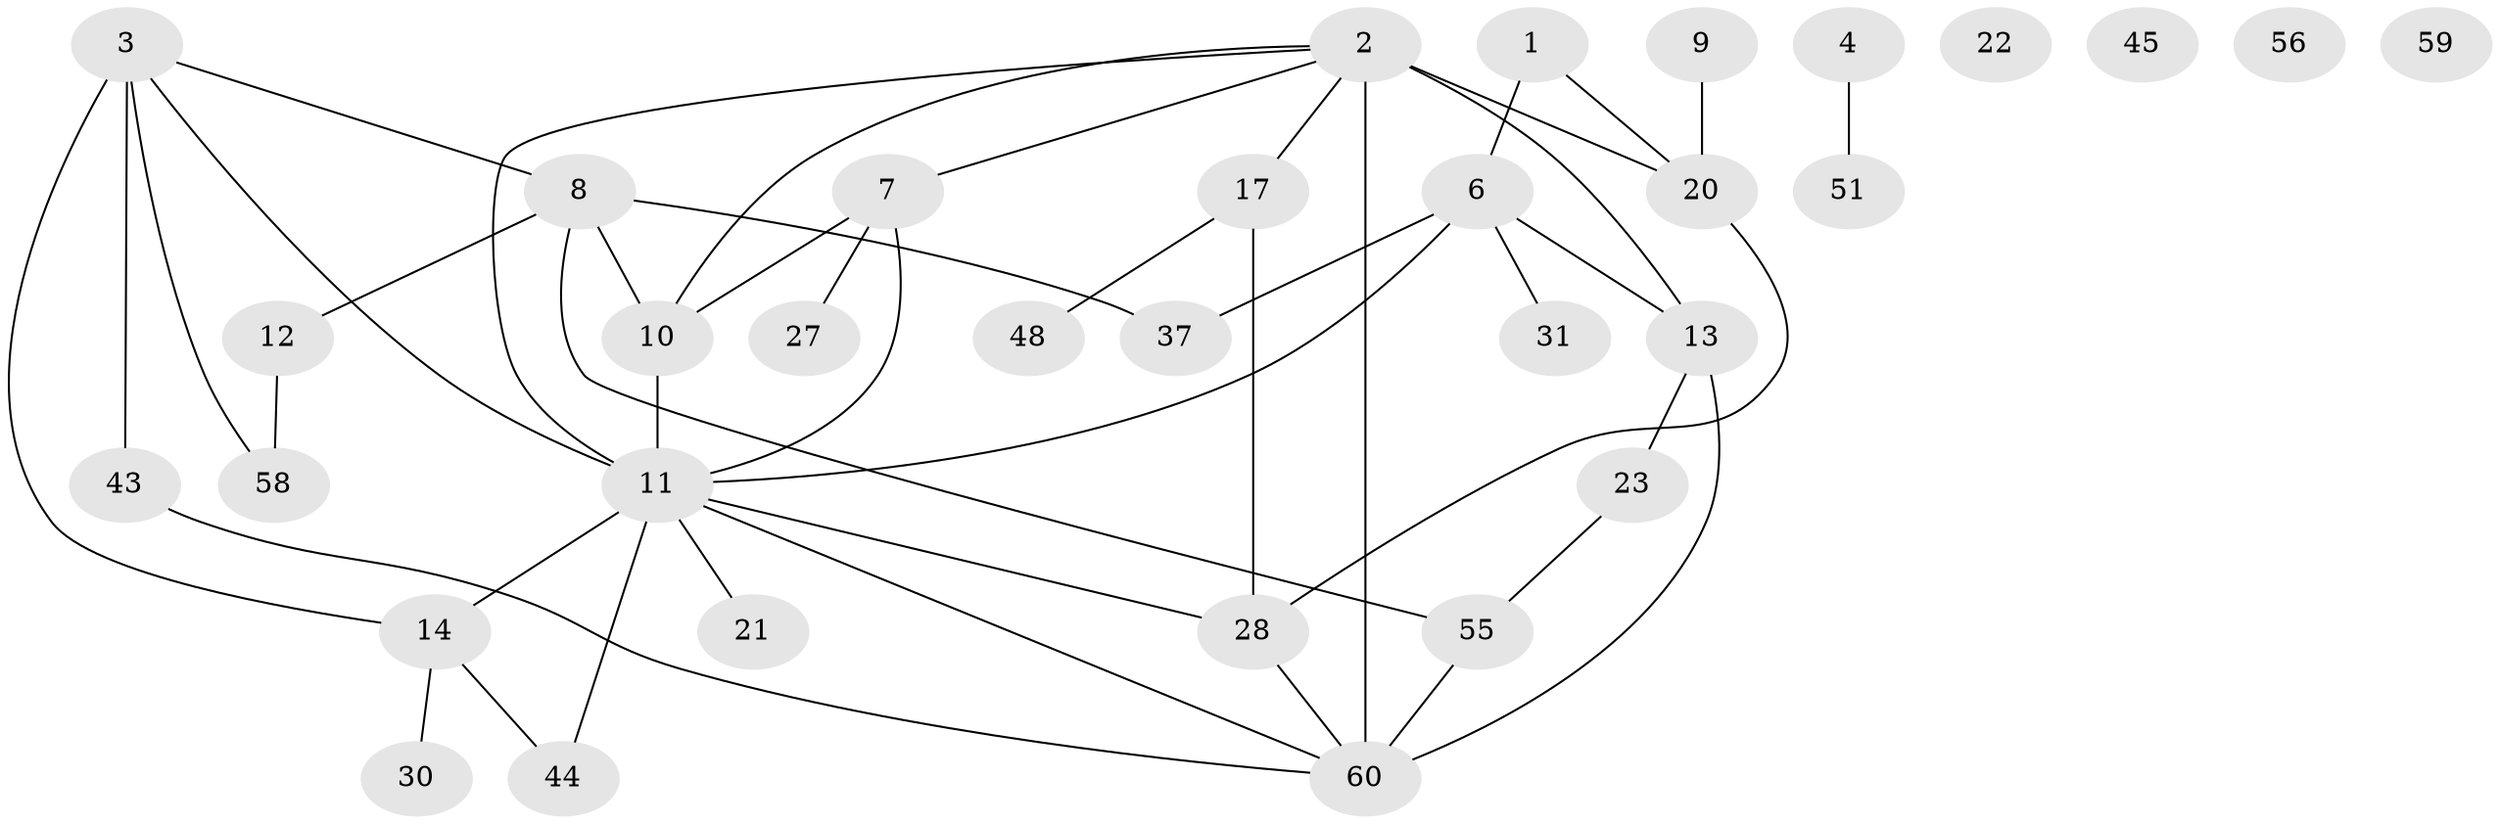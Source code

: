 // original degree distribution, {2: 0.2878787878787879, 4: 0.16666666666666666, 1: 0.19696969696969696, 3: 0.16666666666666666, 5: 0.09090909090909091, 0: 0.06060606060606061, 6: 0.015151515151515152, 8: 0.015151515151515152}
// Generated by graph-tools (version 1.1) at 2025/13/03/09/25 04:13:01]
// undirected, 33 vertices, 45 edges
graph export_dot {
graph [start="1"]
  node [color=gray90,style=filled];
  1;
  2 [super="+5+47+15+19"];
  3 [super="+57"];
  4;
  6 [super="+39+18+66"];
  7 [super="+42"];
  8 [super="+54"];
  9 [super="+46"];
  10 [super="+41"];
  11 [super="+25"];
  12 [super="+16"];
  13 [super="+35+26"];
  14 [super="+52+24"];
  17 [super="+49"];
  20 [super="+32+38"];
  21;
  22;
  23 [super="+53"];
  27;
  28 [super="+36"];
  30;
  31;
  37 [super="+65"];
  43;
  44;
  45;
  48 [super="+50"];
  51;
  55;
  56;
  58;
  59;
  60 [super="+62"];
  1 -- 6;
  1 -- 20;
  2 -- 10;
  2 -- 20 [weight=3];
  2 -- 60;
  2 -- 13;
  2 -- 7;
  2 -- 17;
  2 -- 11;
  3 -- 8;
  3 -- 58;
  3 -- 43;
  3 -- 14 [weight=2];
  3 -- 11;
  4 -- 51;
  6 -- 37;
  6 -- 13;
  6 -- 31;
  6 -- 11;
  7 -- 10;
  7 -- 27;
  7 -- 11;
  8 -- 12;
  8 -- 10;
  8 -- 37;
  8 -- 55;
  9 -- 20;
  10 -- 11 [weight=2];
  11 -- 44;
  11 -- 14 [weight=2];
  11 -- 60;
  11 -- 21;
  11 -- 28;
  12 -- 58;
  13 -- 60 [weight=2];
  13 -- 23;
  14 -- 44;
  14 -- 30;
  17 -- 48;
  17 -- 28;
  20 -- 28;
  23 -- 55;
  28 -- 60;
  43 -- 60;
  55 -- 60;
}
